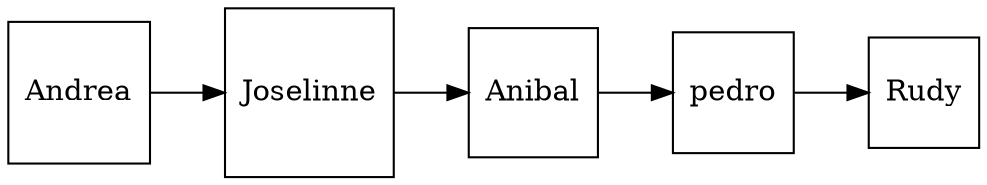 digraph G {
 node [shape = square]; 
 graph [rankdir=LR];
Andrea -> Joselinne -> Anibal -> pedro -> Rudy 
}